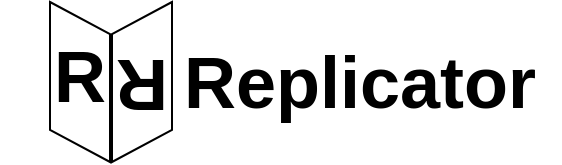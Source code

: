 <mxfile version="10.6.0" type="device"><diagram id="GPhyTtt9KW2wXN4Q45sB" name="Page-1"><mxGraphModel dx="1318" dy="812" grid="1" gridSize="10" guides="1" tooltips="1" connect="1" arrows="1" fold="1" page="1" pageScale="1" pageWidth="1169" pageHeight="827" math="0" shadow="0"><root><mxCell id="0"/><mxCell id="1" parent="0"/><mxCell id="3_Q60njlWm2Z8ZccXWiz-11" value="" style="group" vertex="1" connectable="0" parent="1"><mxGeometry x="520" y="352" width="111" height="30" as="geometry"/></mxCell><mxCell id="3_Q60njlWm2Z8ZccXWiz-10" value="" style="group" vertex="1" connectable="0" parent="3_Q60njlWm2Z8ZccXWiz-11"><mxGeometry width="111" height="30" as="geometry"/></mxCell><mxCell id="3_Q60njlWm2Z8ZccXWiz-3" value="" style="group" vertex="1" connectable="0" parent="3_Q60njlWm2Z8ZccXWiz-10"><mxGeometry width="80" height="30" as="geometry"/></mxCell><mxCell id="3_Q60njlWm2Z8ZccXWiz-1" value="" style="shape=parallelogram;perimeter=parallelogramPerimeter;whiteSpace=wrap;html=1;rotation=90;" vertex="1" parent="3_Q60njlWm2Z8ZccXWiz-3"><mxGeometry width="80" height="30" as="geometry"/></mxCell><mxCell id="3_Q60njlWm2Z8ZccXWiz-2" value="&lt;b&gt;&lt;font style=&quot;font-size: 36px&quot;&gt;R&lt;/font&gt;&lt;/b&gt;" style="text;html=1;strokeColor=none;fillColor=none;align=center;verticalAlign=middle;whiteSpace=wrap;rounded=0;" vertex="1" parent="3_Q60njlWm2Z8ZccXWiz-3"><mxGeometry x="20" y="2" width="40" height="20" as="geometry"/></mxCell><mxCell id="3_Q60njlWm2Z8ZccXWiz-8" value="" style="group" vertex="1" connectable="0" parent="3_Q60njlWm2Z8ZccXWiz-10"><mxGeometry x="31" width="80" height="30" as="geometry"/></mxCell><mxCell id="3_Q60njlWm2Z8ZccXWiz-5" value="" style="shape=parallelogram;perimeter=parallelogramPerimeter;whiteSpace=wrap;html=1;rotation=90;direction=east;flipV=1;" vertex="1" parent="3_Q60njlWm2Z8ZccXWiz-8"><mxGeometry width="80" height="30" as="geometry"/></mxCell><mxCell id="3_Q60njlWm2Z8ZccXWiz-6" value="&lt;b&gt;&lt;font style=&quot;font-size: 36px&quot;&gt;R&lt;/font&gt;&lt;/b&gt;" style="text;html=1;strokeColor=none;fillColor=none;align=center;verticalAlign=middle;whiteSpace=wrap;rounded=0;direction=east;rotation=180;" vertex="1" parent="3_Q60njlWm2Z8ZccXWiz-8"><mxGeometry x="20" y="7" width="40" height="20" as="geometry"/></mxCell><mxCell id="3_Q60njlWm2Z8ZccXWiz-12" value="&lt;b&gt;&lt;font style=&quot;font-size: 36px&quot;&gt;Replicator&lt;/font&gt;&lt;/b&gt;" style="text;html=1;strokeColor=none;fillColor=none;align=center;verticalAlign=middle;whiteSpace=wrap;rounded=0;" vertex="1" parent="1"><mxGeometry x="600" y="357" width="200" height="20" as="geometry"/></mxCell></root></mxGraphModel></diagram></mxfile>